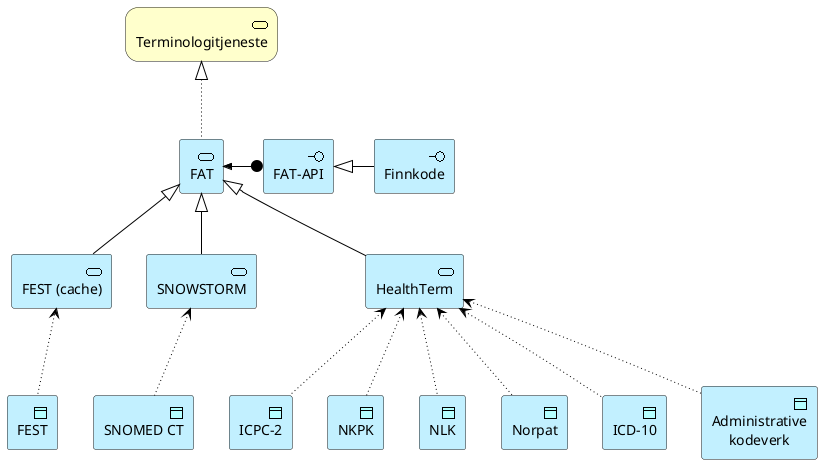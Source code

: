 @startuml
!include <archimate/Archimate>

archimate #Business "Terminologitjeneste" as termserviceb<<business-service>>

archimate #Application "FAT" as termservice<<service>>

archimate #Application "FEST (cache)" as festcache<<service>>
archimate #Application "SNOWSTORM" as snowstorm<<service>>
archimate #Application "HealthTerm" as healthterm<<service>>

archimate #Application "ICD-10" as icd10<<application-data-object>>
archimate #Application "FEST" as fest<<application-data-object>>
archimate #Application "SNOMED CT" as snomedct<<application-data-object>>
archimate #Application "Administrative\nkodeverk" as admin<<application-data-object>>
archimate #Application "ICPC-2" as icpc2<<application-data-object>>
archimate #Application "NKPK" as nkpk<<application-data-object>>
archimate #Application "NLK" as nlk<<application-data-object>>
archimate #Application "Norpat" as norpat<<application-data-object>>

archimate #Application "FAT-API" as fatapi<<interface>>
archimate #Application "Finnkode" as finnkode<<interface>>

Rel_Realization_Up(termservice, termserviceb)

termservice <|-down- festcache
termservice <|-down- snowstorm
termservice <|-down- healthterm

Rel_Access_r(festcache, fest)

Rel_Access_r(healthterm, icd10)
Rel_Access_r(snowstorm, snomedct)
Rel_Access_r(healthterm, admin)
Rel_Access_r(healthterm, icpc2)
Rel_Access_r(healthterm, nlk)
Rel_Access_r(healthterm, nkpk)
Rel_Access_r(healthterm, norpat)

Rel_Assignment_Left(fatapi, termservice)
Rel_Specialization_Left(finnkode, fatapi)

festcache -right[hidden] snowstorm
snowstorm -right[hidden] healthterm
finnkode -down[hidden]- healthterm

@enduml